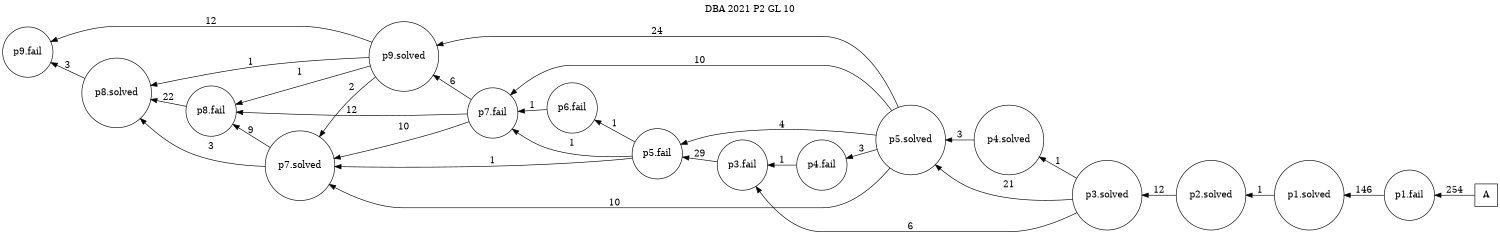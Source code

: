 digraph DBA_2021_P2_GL_10 {
labelloc="tl"
label= " DBA 2021 P2 GL 10 "
rankdir="RL";
graph [ size=" 10 , 10 !"]

"A" [shape="square" label="A"]
"p1.fail" [shape="circle" label="p1.fail"]
"p1.solved" [shape="circle" label="p1.solved"]
"p2.solved" [shape="circle" label="p2.solved"]
"p3.solved" [shape="circle" label="p3.solved"]
"p3.fail" [shape="circle" label="p3.fail"]
"p4.solved" [shape="circle" label="p4.solved"]
"p5.solved" [shape="circle" label="p5.solved"]
"p4.fail" [shape="circle" label="p4.fail"]
"p5.fail" [shape="circle" label="p5.fail"]
"p6.fail" [shape="circle" label="p6.fail"]
"p7.fail" [shape="circle" label="p7.fail"]
"p8.fail" [shape="circle" label="p8.fail"]
"p7.solved" [shape="circle" label="p7.solved"]
"p9.solved" [shape="circle" label="p9.solved"]
"p8.solved" [shape="circle" label="p8.solved"]
"p9.fail" [shape="circle" label="p9.fail"]
"A" -> "p1.fail" [ label=254]
"p1.fail" -> "p1.solved" [ label=146]
"p1.solved" -> "p2.solved" [ label=1]
"p2.solved" -> "p3.solved" [ label=12]
"p3.solved" -> "p3.fail" [ label=6]
"p3.solved" -> "p4.solved" [ label=1]
"p3.solved" -> "p5.solved" [ label=21]
"p3.fail" -> "p5.fail" [ label=29]
"p4.solved" -> "p5.solved" [ label=3]
"p5.solved" -> "p4.fail" [ label=3]
"p5.solved" -> "p5.fail" [ label=4]
"p5.solved" -> "p7.fail" [ label=10]
"p5.solved" -> "p7.solved" [ label=10]
"p5.solved" -> "p9.solved" [ label=24]
"p4.fail" -> "p3.fail" [ label=1]
"p5.fail" -> "p6.fail" [ label=1]
"p5.fail" -> "p7.fail" [ label=1]
"p5.fail" -> "p7.solved" [ label=1]
"p6.fail" -> "p7.fail" [ label=1]
"p7.fail" -> "p8.fail" [ label=12]
"p7.fail" -> "p7.solved" [ label=10]
"p7.fail" -> "p9.solved" [ label=6]
"p8.fail" -> "p8.solved" [ label=22]
"p7.solved" -> "p8.fail" [ label=9]
"p7.solved" -> "p8.solved" [ label=3]
"p9.solved" -> "p8.fail" [ label=1]
"p9.solved" -> "p7.solved" [ label=2]
"p9.solved" -> "p8.solved" [ label=1]
"p9.solved" -> "p9.fail" [ label=12]
"p8.solved" -> "p9.fail" [ label=3]
}
